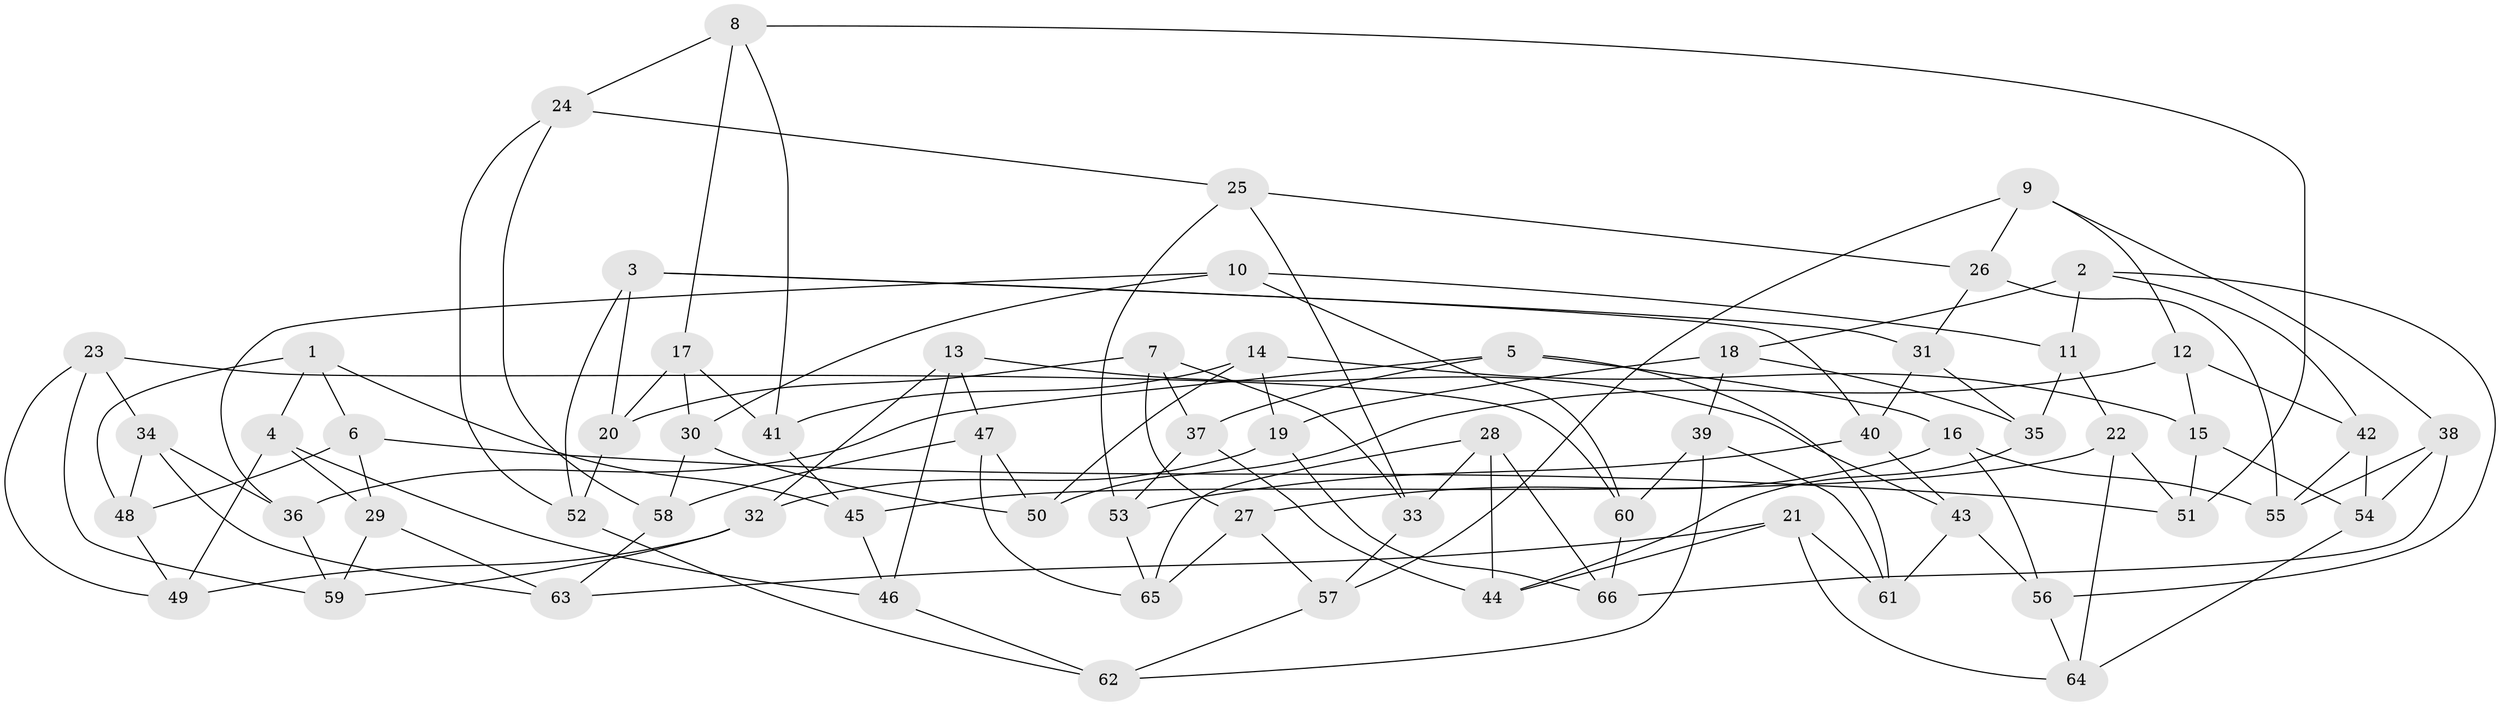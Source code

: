 // coarse degree distribution, {4: 0.3076923076923077, 6: 0.5384615384615384, 5: 0.1282051282051282, 3: 0.02564102564102564}
// Generated by graph-tools (version 1.1) at 2025/52/02/27/25 19:52:35]
// undirected, 66 vertices, 132 edges
graph export_dot {
graph [start="1"]
  node [color=gray90,style=filled];
  1;
  2;
  3;
  4;
  5;
  6;
  7;
  8;
  9;
  10;
  11;
  12;
  13;
  14;
  15;
  16;
  17;
  18;
  19;
  20;
  21;
  22;
  23;
  24;
  25;
  26;
  27;
  28;
  29;
  30;
  31;
  32;
  33;
  34;
  35;
  36;
  37;
  38;
  39;
  40;
  41;
  42;
  43;
  44;
  45;
  46;
  47;
  48;
  49;
  50;
  51;
  52;
  53;
  54;
  55;
  56;
  57;
  58;
  59;
  60;
  61;
  62;
  63;
  64;
  65;
  66;
  1 -- 4;
  1 -- 6;
  1 -- 48;
  1 -- 45;
  2 -- 11;
  2 -- 42;
  2 -- 18;
  2 -- 56;
  3 -- 40;
  3 -- 31;
  3 -- 20;
  3 -- 52;
  4 -- 49;
  4 -- 29;
  4 -- 46;
  5 -- 16;
  5 -- 61;
  5 -- 36;
  5 -- 37;
  6 -- 51;
  6 -- 29;
  6 -- 48;
  7 -- 20;
  7 -- 27;
  7 -- 37;
  7 -- 33;
  8 -- 41;
  8 -- 24;
  8 -- 17;
  8 -- 51;
  9 -- 57;
  9 -- 38;
  9 -- 12;
  9 -- 26;
  10 -- 11;
  10 -- 60;
  10 -- 30;
  10 -- 36;
  11 -- 22;
  11 -- 35;
  12 -- 15;
  12 -- 50;
  12 -- 42;
  13 -- 43;
  13 -- 47;
  13 -- 32;
  13 -- 46;
  14 -- 50;
  14 -- 15;
  14 -- 41;
  14 -- 19;
  15 -- 54;
  15 -- 51;
  16 -- 55;
  16 -- 27;
  16 -- 56;
  17 -- 20;
  17 -- 30;
  17 -- 41;
  18 -- 19;
  18 -- 39;
  18 -- 35;
  19 -- 32;
  19 -- 66;
  20 -- 52;
  21 -- 63;
  21 -- 64;
  21 -- 44;
  21 -- 61;
  22 -- 64;
  22 -- 45;
  22 -- 51;
  23 -- 60;
  23 -- 34;
  23 -- 49;
  23 -- 59;
  24 -- 52;
  24 -- 58;
  24 -- 25;
  25 -- 53;
  25 -- 33;
  25 -- 26;
  26 -- 31;
  26 -- 55;
  27 -- 57;
  27 -- 65;
  28 -- 65;
  28 -- 44;
  28 -- 66;
  28 -- 33;
  29 -- 59;
  29 -- 63;
  30 -- 58;
  30 -- 50;
  31 -- 35;
  31 -- 40;
  32 -- 59;
  32 -- 49;
  33 -- 57;
  34 -- 48;
  34 -- 63;
  34 -- 36;
  35 -- 44;
  36 -- 59;
  37 -- 44;
  37 -- 53;
  38 -- 55;
  38 -- 54;
  38 -- 66;
  39 -- 61;
  39 -- 62;
  39 -- 60;
  40 -- 43;
  40 -- 53;
  41 -- 45;
  42 -- 54;
  42 -- 55;
  43 -- 56;
  43 -- 61;
  45 -- 46;
  46 -- 62;
  47 -- 58;
  47 -- 65;
  47 -- 50;
  48 -- 49;
  52 -- 62;
  53 -- 65;
  54 -- 64;
  56 -- 64;
  57 -- 62;
  58 -- 63;
  60 -- 66;
}
